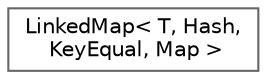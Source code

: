 digraph "Graphical Class Hierarchy"
{
 // INTERACTIVE_SVG=YES
 // LATEX_PDF_SIZE
  bgcolor="transparent";
  edge [fontname=Helvetica,fontsize=10,labelfontname=Helvetica,labelfontsize=10];
  node [fontname=Helvetica,fontsize=10,shape=box,height=0.2,width=0.4];
  rankdir="LR";
  Node0 [label="LinkedMap\< T, Hash,\l KeyEqual, Map \>",height=0.2,width=0.4,color="grey40", fillcolor="white", style="filled",URL="$d0/d2c/class_linked_map.html",tooltip="Container class representing a vector of objects with keys."];
}
